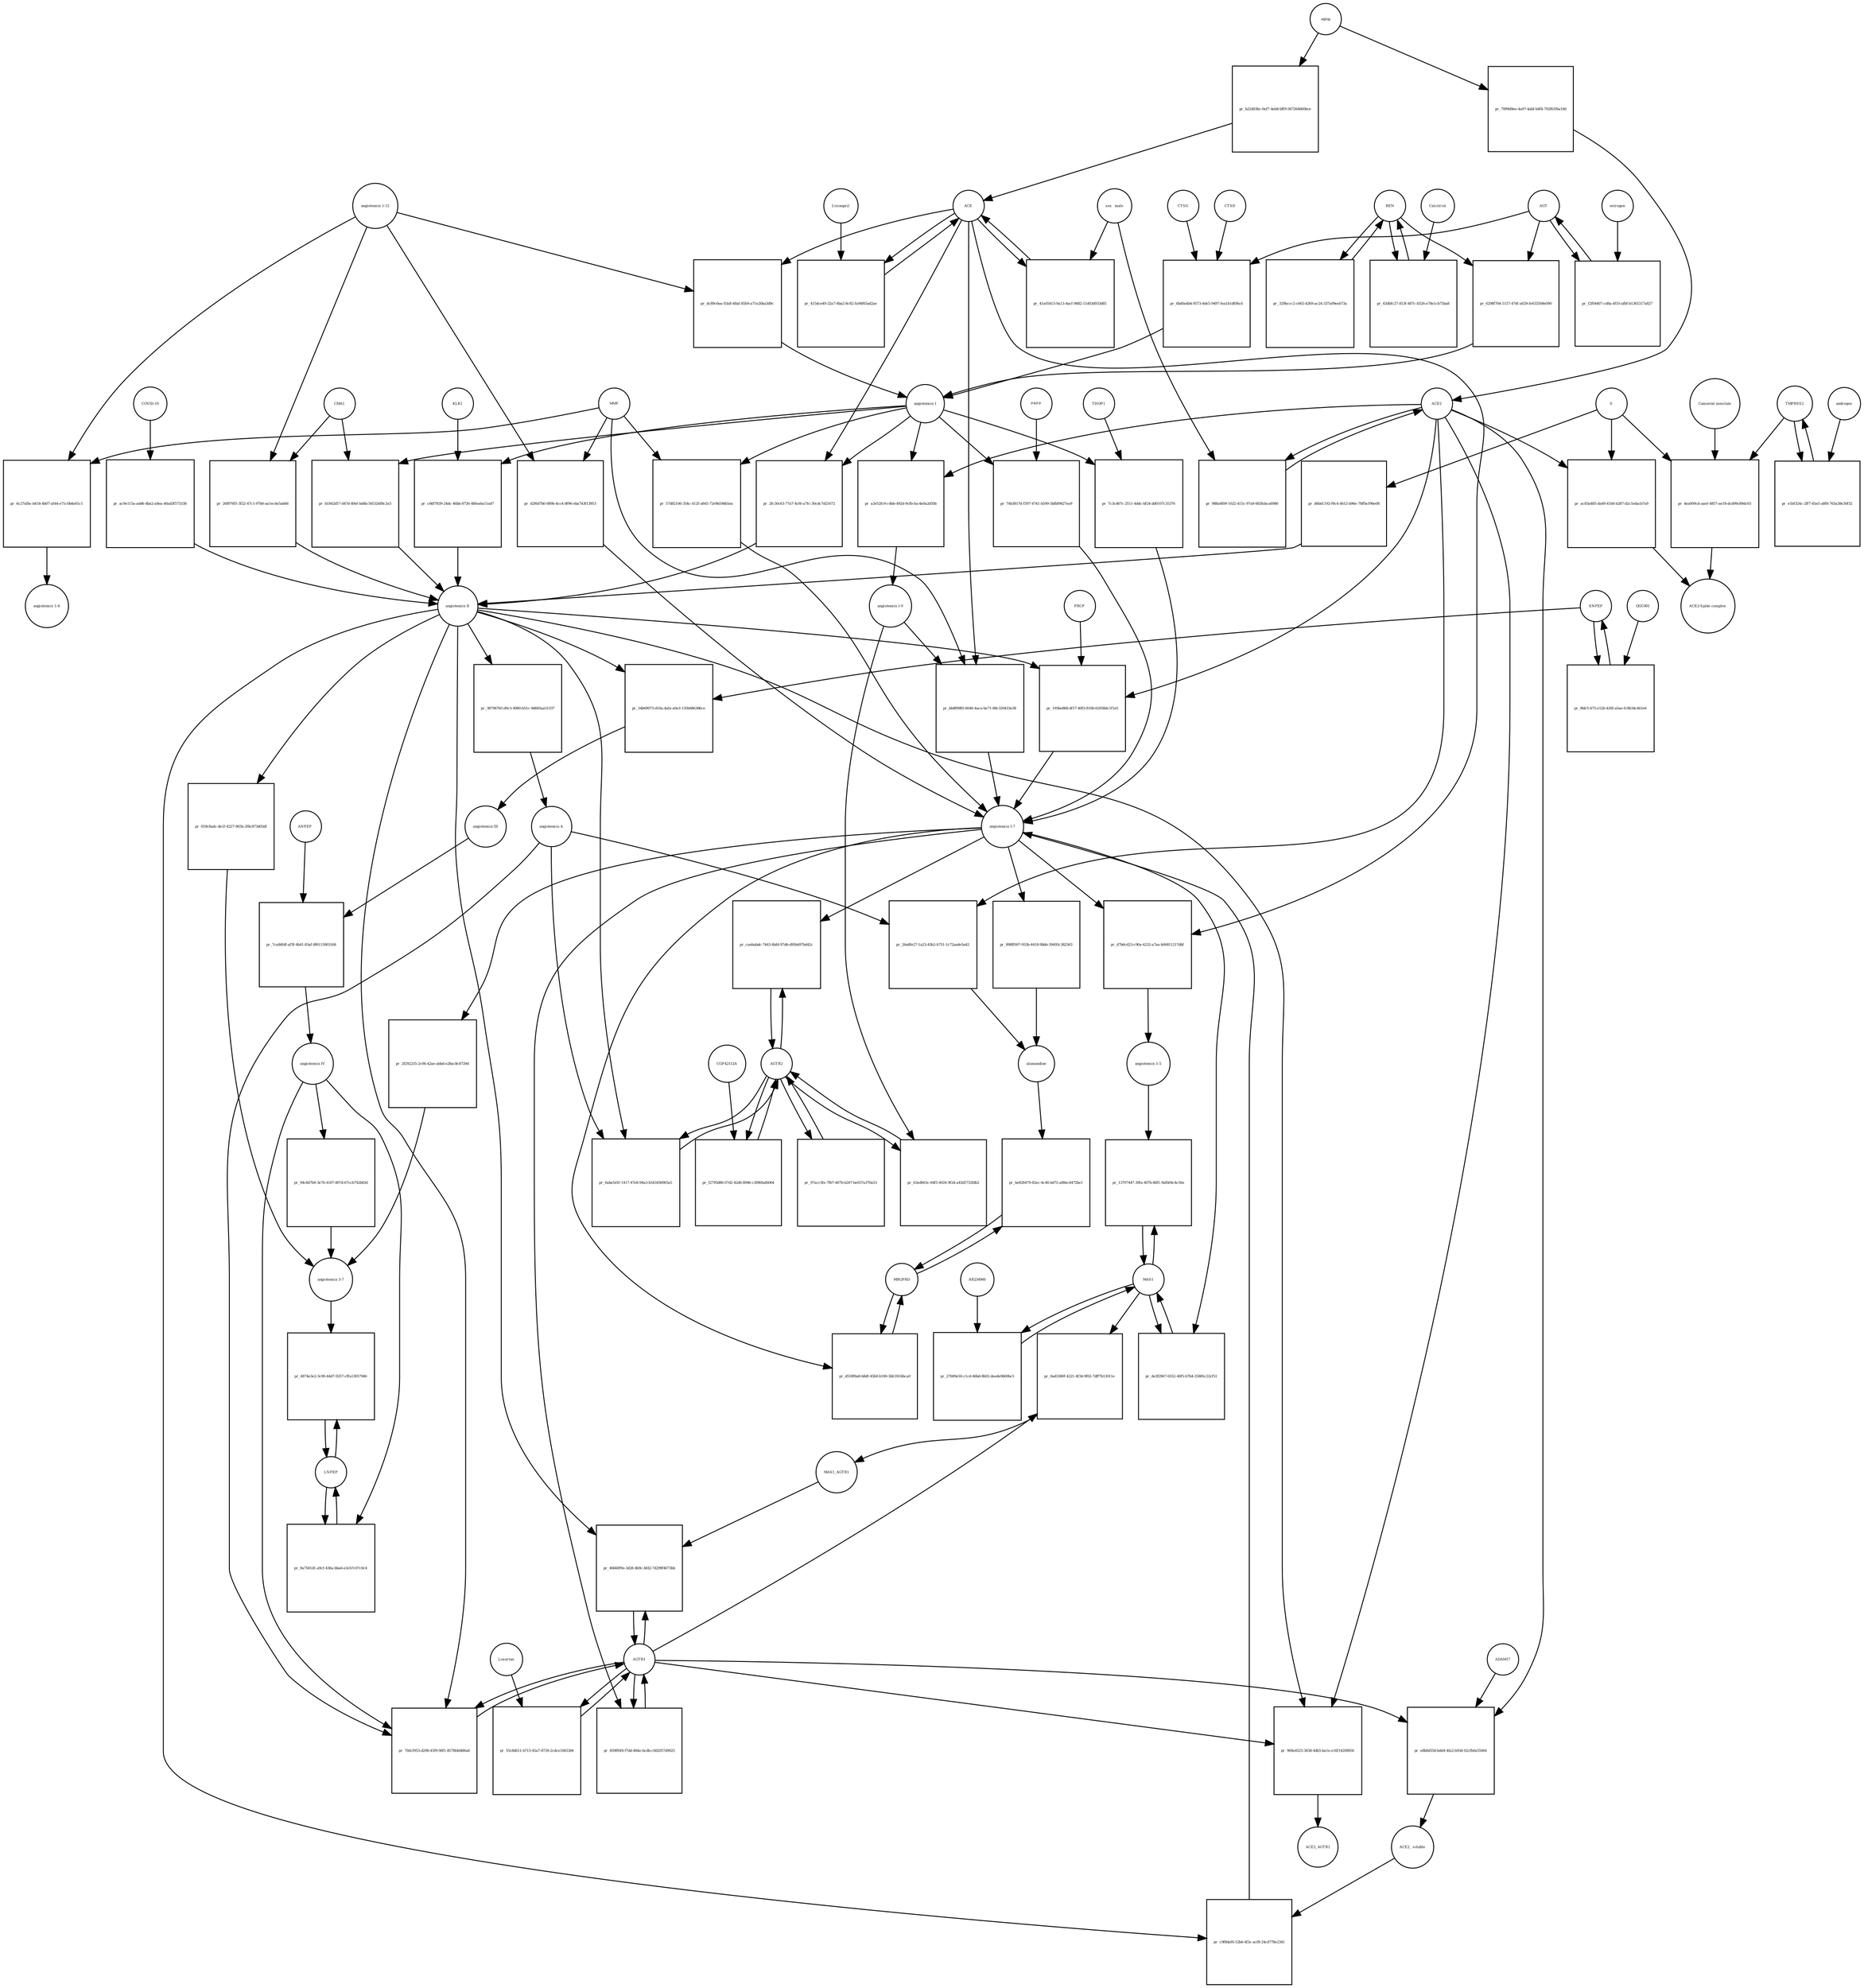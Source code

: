 strict digraph  {
"angiotensin I" [annotation="urn_miriam_obo.chebi_CHEBI%3A2718", bipartite=0, cls="simple chemical", fontsize=4, label="angiotensin I", shape=circle];
"pr_2fc30c63-77a7-4cf6-a7fc-30cdc7d21672" [annotation="", bipartite=1, cls=process, fontsize=4, label="pr_2fc30c63-77a7-4cf6-a7fc-30cdc7d21672", shape=square];
"angiotensin II" [annotation="urn_miriam_obo.chebi_CHEBI%3A2718", bipartite=0, cls="simple chemical", fontsize=4, label="angiotensin II", shape=circle];
ACE [annotation="urn_miriam_hgnc_HGNC%3A2707", bipartite=0, cls=macromolecule, fontsize=4, label=ACE, shape=circle];
"pr_a3e52fc9-c4bb-492d-9cfb-fac4e0a2d50b" [annotation="", bipartite=1, cls=process, fontsize=4, label="pr_a3e52fc9-c4bb-492d-9cfb-fac4e0a2d50b", shape=square];
"angiotensin I-9" [annotation="urn_miriam_obo.chebi_CHEBI%3A80128", bipartite=0, cls="simple chemical", fontsize=4, label="angiotensin I-9", shape=circle];
ACE2 [annotation="urn_miriam_hgnc_HGNC%3A13557", bipartite=0, cls=macromolecule, fontsize=4, label=ACE2, shape=circle];
"pr_bb8f8985-6046-4aca-be71-88c320433e38" [annotation="", bipartite=1, cls=process, fontsize=4, label="pr_bb8f8985-6046-4aca-be71-88c320433e38", shape=square];
"angiotensin I-7" [annotation="urn_miriam_obo.chebi_CHEBI%3A55438", bipartite=0, cls="simple chemical", fontsize=4, label="angiotensin I-7", shape=circle];
MME [annotation="urn_miriam_hgnc_HGNC%3A7154", bipartite=0, cls=macromolecule, fontsize=4, label=MME, shape=circle];
"pr_193be868-df17-40f3-810b-62058dc1f1e5" [annotation="", bipartite=1, cls=process, fontsize=4, label="pr_193be868-df17-40f3-810b-62058dc1f1e5", shape=square];
PRCP [annotation="urn_miriam_hgnc_HGNC%3A9344", bipartite=0, cls=macromolecule, fontsize=4, label=PRCP, shape=circle];
"pr_d7b6cd23-c90a-4232-a7aa-b06811217dbf" [annotation="", bipartite=1, cls=process, fontsize=4, label="pr_d7b6cd23-c90a-4232-a7aa-b06811217dbf", shape=square];
"angiotensin 1-5" [annotation="urn_miriam_obo.chebi_CHEBI%3A80129", bipartite=0, cls="simple chemical", fontsize=4, label="angiotensin 1-5", shape=circle];
REN [annotation="urn_miriam_hgnc_HGNC%3A9958", bipartite=0, cls=macromolecule, fontsize=4, label=REN, shape=circle];
"pr_63dbfc27-813f-487c-8326-e78e1cb75ba8" [annotation="", bipartite=1, cls="omitted process", fontsize=4, label="pr_63dbfc27-813f-487c-8326-e78e1cb75ba8", shape=square];
Calcitriol [annotation="urn_miriam_obo.chebi_CHEBI%3A17823", bipartite=0, cls="simple chemical", fontsize=4, label=Calcitriol, shape=circle];
AGT [annotation="urn_miriam_hgnc_HGNC%3A333", bipartite=0, cls=macromolecule, fontsize=4, label=AGT, shape=circle];
"pr_6298f704-1157-474f-a629-fe633508e090" [annotation="", bipartite=1, cls=process, fontsize=4, label="pr_6298f704-1157-474f-a629-fe633508e090", shape=square];
"pr_57d82106-354c-412f-a845-72e9b59db5ea" [annotation="", bipartite=1, cls=process, fontsize=4, label="pr_57d82106-354c-412f-a845-72e9b59db5ea", shape=square];
MAS1 [annotation="urn_miriam_hgnc_HGNC%3A6899", bipartite=0, cls=macromolecule, fontsize=4, label=MAS1, shape=circle];
"pr_13707447-39fa-407b-86f1-9afb04c4c56e" [annotation="", bipartite=1, cls=process, fontsize=4, label="pr_13707447-39fa-407b-86f1-9afb04c4c56e", shape=square];
"pr_898ff007-953b-4418-9bbb-39493c382563" [annotation="", bipartite=1, cls=process, fontsize=4, label="pr_898ff007-953b-4418-9bbb-39493c382563", shape=square];
alamandine [annotation="", bipartite=0, cls="simple chemical", fontsize=4, label=alamandine, shape=circle];
"pr_38796765-d9c3-4980-b51c-9d665aa51337" [annotation="", bipartite=1, cls=process, fontsize=4, label="pr_38796765-d9c3-4980-b51c-9d665aa51337", shape=square];
"angiotensin A" [annotation="urn_miriam_kegg.compound_C20970", bipartite=0, cls="simple chemical", fontsize=4, label="angiotensin A", shape=circle];
"pr_26a8fe27-1a23-43b2-b751-1c72aade5a42" [annotation="", bipartite=1, cls=process, fontsize=4, label="pr_26a8fe27-1a23-43b2-b751-1c72aade5a42", shape=square];
"pr_54b69073-d10a-4afa-a0e3-135b686386ce" [annotation="", bipartite=1, cls=process, fontsize=4, label="pr_54b69073-d10a-4afa-a0e3-135b686386ce", shape=square];
"angiotensin III" [annotation="urn_miriam_obo.chebi_CHEBI%3A89666", bipartite=0, cls="simple chemical", fontsize=4, label="angiotensin III", shape=circle];
ENPEP [annotation="", bipartite=0, cls=macromolecule, fontsize=4, label=ENPEP, shape=circle];
"pr_7ca84fdf-af3f-4b41-83af-8f6115903168" [annotation="", bipartite=1, cls=process, fontsize=4, label="pr_7ca84fdf-af3f-4b41-83af-8f6115903168", shape=square];
"angiotensin IV" [annotation="urn_miriam_pubmed_32333398|urn_miriam_obo.chebi_CHEBI%3A80127", bipartite=0, cls="simple chemical", fontsize=4, label="angiotensin IV", shape=circle];
"ANPEP " [annotation="urn_miriam_hgnc_HGNC%3A500", bipartite=0, cls=macromolecule, fontsize=4, label="ANPEP ", shape=circle];
AGTR2 [annotation="urn_miriam_hgnc_HGNC%3A338", bipartite=0, cls=macromolecule, fontsize=4, label=AGTR2, shape=circle];
"pr_f2795d86-07d2-42d6-8946-c3f860afb064" [annotation="", bipartite=1, cls=process, fontsize=4, label="pr_f2795d86-07d2-42d6-8946-c3f860afb064", shape=square];
CGP42112A [annotation="urn_miriam_obo.chebi_CHEBI%3A147302", bipartite=0, cls="simple chemical", fontsize=4, label=CGP42112A, shape=circle];
"pr_329bccc2-c665-4269-ac24-337a09eeb73a" [annotation="", bipartite=1, cls=process, fontsize=4, label="pr_329bccc2-c665-4269-ac24-337a09eeb73a", shape=square];
"pr_e8b8d558-bdd4-4fa2-b93d-02cfb0a55064" [annotation="", bipartite=1, cls=process, fontsize=4, label="pr_e8b8d558-bdd4-4fa2-b93d-02cfb0a55064", shape=square];
"ACE2_ soluble" [annotation="urn_miriam_hgnc.symbol_ACE2", bipartite=0, cls=macromolecule, fontsize=4, label="ACE2_ soluble", shape=circle];
ADAM17 [annotation="urn_miriam_hgnc_HGNC%3A195", bipartite=0, cls=macromolecule, fontsize=4, label=ADAM17, shape=circle];
AGTR1 [annotation="urn_miriam_hgnc_HGNC%3A336", bipartite=0, cls=macromolecule, fontsize=4, label=AGTR1, shape=circle];
"pr_6abe5d1f-1417-47e8-94a3-b543436965a5" [annotation="", bipartite=1, cls=process, fontsize=4, label="pr_6abe5d1f-1417-47e8-94a3-b543436965a5", shape=square];
"pr_7099d9ee-4a97-4abf-b4f4-702f61f6a19d" [annotation="", bipartite=1, cls=process, fontsize=4, label="pr_7099d9ee-4a97-4abf-b4f4-702f61f6a19d", shape=square];
aging [annotation="urn_miriam_obo.go_GO%3A0007568", bipartite=0, cls=phenotype, fontsize=4, label=aging, shape=circle];
MRGPRD [annotation="urn_miriam_hgnc_HGNC%3A29626", bipartite=0, cls=macromolecule, fontsize=4, label=MRGPRD, shape=circle];
"pr_be826479-82ec-4c46-bd72-a88ec4472be1" [annotation="", bipartite=1, cls=process, fontsize=4, label="pr_be826479-82ec-4c46-bd72-a88ec4472be1", shape=square];
"pr_c9f8def6-52b6-4f3c-acf8-24cd778e2341" [annotation="", bipartite=1, cls=process, fontsize=4, label="pr_c9f8def6-52b6-4f3c-acf8-24cd778e2341", shape=square];
"pr_b22483bc-0ef7-4eb8-bff9-567264660bce" [annotation="", bipartite=1, cls=process, fontsize=4, label="pr_b22483bc-0ef7-4eb8-bff9-567264660bce", shape=square];
"pr_988a4f09-1022-415c-97a9-683fabca6986" [annotation="", bipartite=1, cls=process, fontsize=4, label="pr_988a4f09-1022-415c-97a9-683fabca6986", shape=square];
"sex_ male" [annotation=urn_miriam_mesh_D008297, bipartite=0, cls=phenotype, fontsize=4, label="sex_ male", shape=circle];
"pr_d6bd1192-f9c4-4612-b96e-78ffbcf96e08" [annotation="", bipartite=1, cls=process, fontsize=4, label="pr_d6bd1192-f9c4-4612-b96e-78ffbcf96e08", shape=square];
S [annotation="urn_miriam_uniprot_P0DTC2|urn_miriam_uniprot_P59594", bipartite=0, cls=macromolecule, fontsize=4, label=S, shape=circle];
"pr_41a05413-9a13-4acf-9882-11d03d933d85" [annotation="", bipartite=1, cls=process, fontsize=4, label="pr_41a05413-9a13-4acf-9882-11d03d933d85", shape=square];
"pr_766cf953-d298-45f9-98f1-8578fdd486a6" [annotation="", bipartite=1, cls=process, fontsize=4, label="pr_766cf953-d298-45f9-98f1-8578fdd486a6", shape=square];
"pr_969a4523-3838-4db5-ba1e-e16f14208956" [annotation="", bipartite=1, cls=process, fontsize=4, label="pr_969a4523-3838-4db5-ba1e-e16f14208956", shape=square];
ACE2_AGTR1 [annotation=urn_miriam_pubmed_25225202, bipartite=0, cls=complex, fontsize=4, label=ACE2_AGTR1, shape=circle];
"pr_ac83a485-da49-41b0-b287-d2c1edacb7a9" [annotation="", bipartite=1, cls=process, fontsize=4, label="pr_ac83a485-da49-41b0-b287-d2c1edacb7a9", shape=square];
"ACE2-Spike complex" [annotation=urn_miriam_pubmed_32275855, bipartite=0, cls=complex, fontsize=4, label="ACE2-Spike complex", shape=circle];
"pr_ac9e115a-add6-4ba2-a8ea-40ad3f573338" [annotation="", bipartite=1, cls=process, fontsize=4, label="pr_ac9e115a-add6-4ba2-a8ea-40ad3f573338", shape=square];
"COVID-19" [annotation="urn_miriam_taxonomy_2697049|urn_miriam_mesh_C000657245", bipartite=0, cls=phenotype, fontsize=4, label="COVID-19", shape=circle];
"angiotensin 1-12" [annotation=urn_miriam_pubmed_27465904, bipartite=0, cls="simple chemical", fontsize=4, label="angiotensin 1-12", shape=circle];
"pr_26f876f5-3f22-47c1-97b0-aa1ec4e5ab66" [annotation="", bipartite=1, cls=process, fontsize=4, label="pr_26f876f5-3f22-47c1-97b0-aa1ec4e5ab66", shape=square];
CMA1 [annotation="urn_miriam_hgnc_HGNC%3A2097", bipartite=0, cls=macromolecule, fontsize=4, label=CMA1, shape=circle];
TMPRSS2 [annotation="urn_miriam_hgnc_HGNC%3A11876", bipartite=0, cls=macromolecule, fontsize=4, label=TMPRSS2, shape=circle];
"pr_e1bf324c-2ff7-45e5-a8f8-763a38e30f32" [annotation="", bipartite=1, cls="omitted process", fontsize=4, label="pr_e1bf324c-2ff7-45e5-a8f8-763a38e30f32", shape=square];
androgen [annotation="urn_miriam_obo.chebi_CHEBI%3A50113", bipartite=0, cls="simple chemical", fontsize=4, label=androgen, shape=circle];
"pr_f2f04407-cd8a-4f10-afbf-b1365317a827" [annotation="", bipartite=1, cls="omitted process", fontsize=4, label="pr_f2f04407-cd8a-4f10-afbf-b1365317a827", shape=square];
estrogen [annotation="urn_miriam_obo.chebi_CHEBI%3A50114", bipartite=0, cls="simple chemical", fontsize=4, label=estrogen, shape=circle];
"pr_6c27afbc-b418-4b07-af44-e71c0b4e81c1" [annotation="", bipartite=1, cls=process, fontsize=4, label="pr_6c27afbc-b418-4b07-af44-e71c0b4e81c1", shape=square];
"angiotensin 1-4" [annotation=urn_miriam_pubmed_22490446, bipartite=0, cls="simple chemical", fontsize=4, label="angiotensin 1-4", shape=circle];
"pr_0ad3380f-4221-4f34-9f02-7dff7b13011e" [annotation="", bipartite=1, cls=process, fontsize=4, label="pr_0ad3380f-4221-4f34-9f02-7dff7b13011e", shape=square];
MAS1_AGTR1 [annotation=urn_miriam_pubmed_15809376, bipartite=0, cls=complex, fontsize=4, label=MAS1_AGTR1, shape=circle];
"pr_46660f9e-3d28-4b9c-bfd2-7d299f4073bb" [annotation="", bipartite=1, cls=process, fontsize=4, label="pr_46660f9e-3d28-4b9c-bfd2-7d299f4073bb", shape=square];
"pr_415dce49-32a7-4ba2-8c82-fa94f65ad2ae" [annotation="", bipartite=1, cls=process, fontsize=4, label="pr_415dce49-32a7-4ba2-8c82-fa94f65ad2ae", shape=square];
Lisinopril [annotation="urn_miriam_obo.chebi_CHEBI%3A43755", bipartite=0, cls="simple chemical", fontsize=4, label=Lisinopril, shape=circle];
"pr_dc89c6ea-03a8-48af-85b9-a71e26ba3d9c" [annotation="", bipartite=1, cls=process, fontsize=4, label="pr_dc89c6ea-03a8-48af-85b9-a71e26ba3d9c", shape=square];
LNPEP [annotation="urn_miriam_hgnc_HGNC%3A6656", bipartite=0, cls=macromolecule, fontsize=4, label=LNPEP, shape=circle];
"pr_9a7581d1-a9cf-436a-bba6-e3cb7c07c0c4" [annotation="", bipartite=1, cls=process, fontsize=4, label="pr_9a7581d1-a9cf-436a-bba6-e3cb7c07c0c4", shape=square];
"pr_d2f6d7b0-089b-4cc4-8f96-eba743f13953" [annotation="", bipartite=1, cls=process, fontsize=4, label="pr_d2f6d7b0-089b-4cc4-8f96-eba743f13953", shape=square];
"pr_27b99e50-c1cd-46bd-8b02-deede9669bc5" [annotation="", bipartite=1, cls=process, fontsize=4, label="pr_27b99e50-c1cd-46bd-8b02-deede9669bc5", shape=square];
AR234960 [annotation="urn_miriam_pubchem.compound_146025955", bipartite=0, cls="simple chemical", fontsize=4, label=AR234960, shape=circle];
"pr_9bb7c475-e12b-426f-a5ae-fc9b34c461e6" [annotation="", bipartite=1, cls=process, fontsize=4, label="pr_9bb7c475-e12b-426f-a5ae-fc9b34c461e6", shape=square];
QGC001 [annotation=urn_miriam_pubmed_24337978, bipartite=0, cls="simple chemical", fontsize=4, label=QGC001, shape=circle];
"pr_6bd0a4b4-9573-4de5-9497-fea1b1df06cd" [annotation="", bipartite=1, cls=process, fontsize=4, label="pr_6bd0a4b4-9573-4de5-9497-fea1b1df06cd", shape=square];
CTSD [annotation="urn_miriam_hgnc_HGNC%3A2529", bipartite=0, cls=macromolecule, fontsize=4, label=CTSD, shape=circle];
CTSG [annotation="urn_miriam_hgnc_HGNC%3A2532", bipartite=0, cls=macromolecule, fontsize=4, label=CTSG, shape=circle];
"pr_b1842d57-d47d-49ef-bd4b-565326f8c2e3" [annotation="", bipartite=1, cls=process, fontsize=4, label="pr_b1842d57-d47d-49ef-bd4b-565326f8c2e3", shape=square];
"pr_c66f7839-24dc-46bb-8726-48fea6a11ad7" [annotation="", bipartite=1, cls=process, fontsize=4, label="pr_c66f7839-24dc-46bb-8726-48fea6a11ad7", shape=square];
KLK1 [annotation="urn_miriam_hgnc_HGNC%3A6357|urn_miriam_pubmed_6555043", bipartite=0, cls=macromolecule, fontsize=4, label=KLK1, shape=circle];
"pr_7c3cd67c-2511-4ddc-bf24-dd0107c35376" [annotation="", bipartite=1, cls=process, fontsize=4, label="pr_7c3cd67c-2511-4ddc-bf24-dd0107c35376", shape=square];
THOP1 [annotation="urn_miriam_hgnc_HGNC%3A11793", bipartite=0, cls=macromolecule, fontsize=4, label=THOP1, shape=circle];
"pr_74b3817d-f397-4741-b599-5bfbf9827ea9" [annotation="", bipartite=1, cls=process, fontsize=4, label="pr_74b3817d-f397-4741-b599-5bfbf9827ea9", shape=square];
PREP [annotation="urn_miriam_hgnc_HGNC%3A9358", bipartite=0, cls=macromolecule, fontsize=4, label=PREP, shape=circle];
"pr_55c8d611-b715-45a7-8739-2cdce1683384" [annotation="", bipartite=1, cls=process, fontsize=4, label="pr_55c8d611-b715-45a7-8739-2cdce1683384", shape=square];
Losartan [annotation="urn_miriam_obo.chebi_CHEBI%3A6541", bipartite=0, cls="simple chemical", fontsize=4, label=Losartan, shape=circle];
"pr_859ff6f4-f7dd-484e-bcdb-c0d2057d9025" [annotation="", bipartite=1, cls=process, fontsize=4, label="pr_859ff6f4-f7dd-484e-bcdb-c0d2057d9025", shape=square];
"pr_97acc5fe-7fb7-467b-b247-be037a370a53" [annotation="", bipartite=1, cls=process, fontsize=4, label="pr_97acc5fe-7fb7-467b-b247-be037a370a53", shape=square];
"pr_caebabdc-7443-4bfd-97d6-d95b497bd42c" [annotation="", bipartite=1, cls=process, fontsize=4, label="pr_caebabdc-7443-4bfd-97d6-d95b497bd42c", shape=square];
"pr_63ed063c-64f5-4924-9f2d-a43d5732fdb2" [annotation="", bipartite=1, cls=process, fontsize=4, label="pr_63ed063c-64f5-4924-9f2d-a43d5732fdb2", shape=square];
"pr_de3f2967-6552-40f5-b7b4-25885c22cf51" [annotation="", bipartite=1, cls=process, fontsize=4, label="pr_de3f2967-6552-40f5-b7b4-25885c22cf51", shape=square];
"pr_d559f8a8-b8df-45b9-b189-3bfcf416bca0" [annotation="", bipartite=1, cls=process, fontsize=4, label="pr_d559f8a8-b8df-45b9-b189-3bfcf416bca0", shape=square];
"pr_2f292235-2c06-42ae-abbd-e28ac8c8729d" [annotation="", bipartite=1, cls=process, fontsize=4, label="pr_2f292235-2c06-42ae-abbd-e28ac8c8729d", shape=square];
"angiotensin 3-7" [annotation=urn_miriam_pubmed_30934934, bipartite=0, cls="simple chemical", fontsize=4, label="angiotensin 3-7", shape=circle];
"pr_059c8adc-de1f-4227-965b-2f8c873d03df" [annotation="", bipartite=1, cls=process, fontsize=4, label="pr_059c8adc-de1f-4227-965b-2f8c873d03df", shape=square];
"pr_94c8d7b9-3e76-4167-807d-67ccb742b82d" [annotation="", bipartite=1, cls=process, fontsize=4, label="pr_94c8d7b9-3e76-4167-807d-67ccb742b82d", shape=square];
"pr_4ea009cd-aaef-4857-ae18-dcd99c89dc03" [annotation="", bipartite=1, cls="omitted process", fontsize=4, label="pr_4ea009cd-aaef-4857-ae18-dcd99c89dc03", shape=square];
"Camostat mesilate" [annotation="urn_miriam_obo.chebi_CHEBI%3A135632", bipartite=0, cls="simple chemical", fontsize=4, label="Camostat mesilate", shape=circle];
"pr_4874e3e2-3c90-44d7-9257-cffa13057946" [annotation="", bipartite=1, cls=process, fontsize=4, label="pr_4874e3e2-3c90-44d7-9257-cffa13057946", shape=square];
"angiotensin I" -> "pr_2fc30c63-77a7-4cf6-a7fc-30cdc7d21672"  [annotation="", interaction_type=consumption];
"angiotensin I" -> "pr_a3e52fc9-c4bb-492d-9cfb-fac4e0a2d50b"  [annotation="", interaction_type=consumption];
"angiotensin I" -> "pr_57d82106-354c-412f-a845-72e9b59db5ea"  [annotation="", interaction_type=consumption];
"angiotensin I" -> "pr_b1842d57-d47d-49ef-bd4b-565326f8c2e3"  [annotation="", interaction_type=consumption];
"angiotensin I" -> "pr_c66f7839-24dc-46bb-8726-48fea6a11ad7"  [annotation="", interaction_type=consumption];
"angiotensin I" -> "pr_7c3cd67c-2511-4ddc-bf24-dd0107c35376"  [annotation="", interaction_type=consumption];
"angiotensin I" -> "pr_74b3817d-f397-4741-b599-5bfbf9827ea9"  [annotation="", interaction_type=consumption];
"pr_2fc30c63-77a7-4cf6-a7fc-30cdc7d21672" -> "angiotensin II"  [annotation="", interaction_type=production];
"angiotensin II" -> "pr_193be868-df17-40f3-810b-62058dc1f1e5"  [annotation="", interaction_type=consumption];
"angiotensin II" -> "pr_38796765-d9c3-4980-b51c-9d665aa51337"  [annotation="", interaction_type=consumption];
"angiotensin II" -> "pr_54b69073-d10a-4afa-a0e3-135b686386ce"  [annotation="", interaction_type=consumption];
"angiotensin II" -> "pr_6abe5d1f-1417-47e8-94a3-b543436965a5"  [annotation="urn_miriam_pubmed_17630322|urn_miriam_taxonomy_9606|urn_miriam_pubmed_17138938", interaction_type=stimulation];
"angiotensin II" -> "pr_c9f8def6-52b6-4f3c-acf8-24cd778e2341"  [annotation="", interaction_type=consumption];
"angiotensin II" -> "pr_766cf953-d298-45f9-98f1-8578fdd486a6"  [annotation="urn_miriam_pubmed_17630322|urn_miriam_taxonomy_40674|urn_miriam_pubmed_26497614|urn_miriam_pubmed_32333398|urn_miriam_pubmed_17138938", interaction_type=stimulation];
"angiotensin II" -> "pr_969a4523-3838-4db5-ba1e-e16f14208956"  [annotation="urn_miriam_pubmed_25225202|urn_miriam_taxonomy_40674", interaction_type=inhibition];
"angiotensin II" -> "pr_46660f9e-3d28-4b9c-bfd2-7d299f4073bb"  [annotation="urn_miriam_pubmed_15809376|urn_miriam_taxonomy_40674", interaction_type=stimulation];
"angiotensin II" -> "pr_059c8adc-de1f-4227-965b-2f8c873d03df"  [annotation="", interaction_type=consumption];
ACE -> "pr_2fc30c63-77a7-4cf6-a7fc-30cdc7d21672"  [annotation="urn_miriam_taxonomy_9606|urn_miriam_pubmed_190881|urn_miriam_pubmed_10969042", interaction_type=catalysis];
ACE -> "pr_bb8f8985-6046-4aca-be71-88c320433e38"  [annotation="urn_miriam_pubmed_15283675|urn_miriam_taxonomy_9606", interaction_type=catalysis];
ACE -> "pr_d7b6cd23-c90a-4232-a7aa-b06811217dbf"  [annotation="urn_miriam_pubmed_10969042|urn_miriam_taxonomy_9606", interaction_type=catalysis];
ACE -> "pr_41a05413-9a13-4acf-9882-11d03d933d85"  [annotation="", interaction_type=consumption];
ACE -> "pr_415dce49-32a7-4ba2-8c82-fa94f65ad2ae"  [annotation="", interaction_type=consumption];
ACE -> "pr_dc89c6ea-03a8-48af-85b9-a71e26ba3d9c"  [annotation="urn_miriam_pubmed_22490446|urn_miriam_taxonomy_10116", interaction_type=catalysis];
"pr_a3e52fc9-c4bb-492d-9cfb-fac4e0a2d50b" -> "angiotensin I-9"  [annotation="", interaction_type=production];
"angiotensin I-9" -> "pr_bb8f8985-6046-4aca-be71-88c320433e38"  [annotation="", interaction_type=consumption];
"angiotensin I-9" -> "pr_63ed063c-64f5-4924-9f2d-a43d5732fdb2"  [annotation="urn_miriam_pubmed_30048754|urn_miriam_taxonomy_10116", interaction_type=stimulation];
ACE2 -> "pr_a3e52fc9-c4bb-492d-9cfb-fac4e0a2d50b"  [annotation="urn_miriam_pubmed_10969042|urn_miriam_taxonomy_9606", interaction_type=catalysis];
ACE2 -> "pr_193be868-df17-40f3-810b-62058dc1f1e5"  [annotation="urn_miriam_taxonomy_10090|urn_miriam_pubmed_23392115", interaction_type=catalysis];
ACE2 -> "pr_26a8fe27-1a23-43b2-b751-1c72aade5a42"  [annotation="urn_miriam_pubmed_23446738|urn_miriam_taxonomy_9606", interaction_type=catalysis];
ACE2 -> "pr_e8b8d558-bdd4-4fa2-b93d-02cfb0a55064"  [annotation="", interaction_type=consumption];
ACE2 -> "pr_988a4f09-1022-415c-97a9-683fabca6986"  [annotation="", interaction_type=consumption];
ACE2 -> "pr_969a4523-3838-4db5-ba1e-e16f14208956"  [annotation="", interaction_type=consumption];
ACE2 -> "pr_ac83a485-da49-41b0-b287-d2c1edacb7a9"  [annotation="", interaction_type=consumption];
"pr_bb8f8985-6046-4aca-be71-88c320433e38" -> "angiotensin I-7"  [annotation="", interaction_type=production];
"angiotensin I-7" -> "pr_d7b6cd23-c90a-4232-a7aa-b06811217dbf"  [annotation="", interaction_type=consumption];
"angiotensin I-7" -> "pr_898ff007-953b-4418-9bbb-39493c382563"  [annotation="", interaction_type=consumption];
"angiotensin I-7" -> "pr_859ff6f4-f7dd-484e-bcdb-c0d2057d9025"  [annotation="urn_miriam_pubmed_29928987|urn_miriam_taxonomy_9606", interaction_type=inhibition];
"angiotensin I-7" -> "pr_caebabdc-7443-4bfd-97d6-d95b497bd42c"  [annotation="urn_miriam_pubmed_15767466|urn_miriam_taxonomy_10116", interaction_type=stimulation];
"angiotensin I-7" -> "pr_de3f2967-6552-40f5-b7b4-25885c22cf51"  [annotation="urn_miriam_pubmed_27217404|urn_miriam_taxonomy_9606", interaction_type=stimulation];
"angiotensin I-7" -> "pr_d559f8a8-b8df-45b9-b189-3bfcf416bca0"  [annotation="urn_miriam_pubmed_27217404|urn_miriam_taxonomy_9606", interaction_type=stimulation];
"angiotensin I-7" -> "pr_2f292235-2c06-42ae-abbd-e28ac8c8729d"  [annotation="", interaction_type=consumption];
MME -> "pr_bb8f8985-6046-4aca-be71-88c320433e38"  [annotation="urn_miriam_pubmed_15283675|urn_miriam_taxonomy_9606", interaction_type=catalysis];
MME -> "pr_57d82106-354c-412f-a845-72e9b59db5ea"  [annotation="urn_miriam_taxonomy_9606|urn_miriam_pubmed_15283675", interaction_type=catalysis];
MME -> "pr_6c27afbc-b418-4b07-af44-e71c0b4e81c1"  [annotation="urn_miriam_pubmed_22490446|urn_miriam_taxonomy_10116", interaction_type=catalysis];
MME -> "pr_d2f6d7b0-089b-4cc4-8f96-eba743f13953"  [annotation="urn_miriam_pubmed_22490446|urn_miriam_taxonomy_10116", interaction_type=catalysis];
"pr_193be868-df17-40f3-810b-62058dc1f1e5" -> "angiotensin I-7"  [annotation="", interaction_type=production];
PRCP -> "pr_193be868-df17-40f3-810b-62058dc1f1e5"  [annotation="urn_miriam_taxonomy_10090|urn_miriam_pubmed_23392115", interaction_type=catalysis];
"pr_d7b6cd23-c90a-4232-a7aa-b06811217dbf" -> "angiotensin 1-5"  [annotation="", interaction_type=production];
"angiotensin 1-5" -> "pr_13707447-39fa-407b-86f1-9afb04c4c56e"  [annotation="urn_miriam_pubmed_27660028|urn_miriam_taxonomy_10116|urn_miriam_taxonomy_9606|urn_miriam_pubmed_27217404", interaction_type=stimulation];
REN -> "pr_63dbfc27-813f-487c-8326-e78e1cb75ba8"  [annotation="", interaction_type=consumption];
REN -> "pr_6298f704-1157-474f-a629-fe633508e090"  [annotation="urn_miriam_pubmed_10585461|urn_miriam_pubmed_30934934|urn_miriam_pubmed_6172448|urn_miriam_taxonomy_9606", interaction_type=catalysis];
REN -> "pr_329bccc2-c665-4269-ac24-337a09eeb73a"  [annotation="", interaction_type=consumption];
"pr_63dbfc27-813f-487c-8326-e78e1cb75ba8" -> REN  [annotation="", interaction_type=production];
Calcitriol -> "pr_63dbfc27-813f-487c-8326-e78e1cb75ba8"  [annotation="", interaction_type=inhibition];
AGT -> "pr_6298f704-1157-474f-a629-fe633508e090"  [annotation="", interaction_type=consumption];
AGT -> "pr_f2f04407-cd8a-4f10-afbf-b1365317a827"  [annotation="", interaction_type=consumption];
AGT -> "pr_6bd0a4b4-9573-4de5-9497-fea1b1df06cd"  [annotation="", interaction_type=consumption];
"pr_6298f704-1157-474f-a629-fe633508e090" -> "angiotensin I"  [annotation="", interaction_type=production];
"pr_57d82106-354c-412f-a845-72e9b59db5ea" -> "angiotensin I-7"  [annotation="", interaction_type=production];
MAS1 -> "pr_13707447-39fa-407b-86f1-9afb04c4c56e"  [annotation="", interaction_type=consumption];
MAS1 -> "pr_0ad3380f-4221-4f34-9f02-7dff7b13011e"  [annotation="", interaction_type=consumption];
MAS1 -> "pr_27b99e50-c1cd-46bd-8b02-deede9669bc5"  [annotation="", interaction_type=consumption];
MAS1 -> "pr_de3f2967-6552-40f5-b7b4-25885c22cf51"  [annotation="", interaction_type=consumption];
"pr_13707447-39fa-407b-86f1-9afb04c4c56e" -> MAS1  [annotation="", interaction_type=production];
"pr_898ff007-953b-4418-9bbb-39493c382563" -> alamandine  [annotation="", interaction_type=production];
alamandine -> "pr_be826479-82ec-4c46-bd72-a88ec4472be1"  [annotation="urn_miriam_pubmed_23446738|urn_miriam_taxonomy_9606", interaction_type=stimulation];
"pr_38796765-d9c3-4980-b51c-9d665aa51337" -> "angiotensin A"  [annotation="", interaction_type=production];
"angiotensin A" -> "pr_26a8fe27-1a23-43b2-b751-1c72aade5a42"  [annotation="", interaction_type=consumption];
"angiotensin A" -> "pr_6abe5d1f-1417-47e8-94a3-b543436965a5"  [annotation="urn_miriam_pubmed_17630322|urn_miriam_taxonomy_9606|urn_miriam_pubmed_17138938", interaction_type=stimulation];
"angiotensin A" -> "pr_766cf953-d298-45f9-98f1-8578fdd486a6"  [annotation="urn_miriam_pubmed_17630322|urn_miriam_taxonomy_40674|urn_miriam_pubmed_26497614|urn_miriam_pubmed_32333398|urn_miriam_pubmed_17138938", interaction_type=stimulation];
"pr_26a8fe27-1a23-43b2-b751-1c72aade5a42" -> alamandine  [annotation="", interaction_type=production];
"pr_54b69073-d10a-4afa-a0e3-135b686386ce" -> "angiotensin III"  [annotation="", interaction_type=production];
"angiotensin III" -> "pr_7ca84fdf-af3f-4b41-83af-8f6115903168"  [annotation="", interaction_type=consumption];
ENPEP -> "pr_54b69073-d10a-4afa-a0e3-135b686386ce"  [annotation="urn_miriam_pubmed_8876246|urn_miriam_taxonomy_10090", interaction_type=catalysis];
ENPEP -> "pr_9bb7c475-e12b-426f-a5ae-fc9b34c461e6"  [annotation="", interaction_type=consumption];
"pr_7ca84fdf-af3f-4b41-83af-8f6115903168" -> "angiotensin IV"  [annotation="", interaction_type=production];
"angiotensin IV" -> "pr_766cf953-d298-45f9-98f1-8578fdd486a6"  [annotation="urn_miriam_pubmed_17630322|urn_miriam_taxonomy_40674|urn_miriam_pubmed_26497614|urn_miriam_pubmed_32333398|urn_miriam_pubmed_17138938", interaction_type=stimulation];
"angiotensin IV" -> "pr_9a7581d1-a9cf-436a-bba6-e3cb7c07c0c4"  [annotation="urn_miriam_pubmed_11707427|urn_miriam_taxonomy_10090", interaction_type=stimulation];
"angiotensin IV" -> "pr_94c8d7b9-3e76-4167-807d-67ccb742b82d"  [annotation="", interaction_type=consumption];
"ANPEP " -> "pr_7ca84fdf-af3f-4b41-83af-8f6115903168"  [annotation="urn_miriam_pubmed_8876246|urn_miriam_taxonomy_10090", interaction_type=catalysis];
AGTR2 -> "pr_f2795d86-07d2-42d6-8946-c3f860afb064"  [annotation="", interaction_type=consumption];
AGTR2 -> "pr_6abe5d1f-1417-47e8-94a3-b543436965a5"  [annotation="", interaction_type=consumption];
AGTR2 -> "pr_97acc5fe-7fb7-467b-b247-be037a370a53"  [annotation="", interaction_type=consumption];
AGTR2 -> "pr_caebabdc-7443-4bfd-97d6-d95b497bd42c"  [annotation="", interaction_type=consumption];
AGTR2 -> "pr_63ed063c-64f5-4924-9f2d-a43d5732fdb2"  [annotation="", interaction_type=consumption];
"pr_f2795d86-07d2-42d6-8946-c3f860afb064" -> AGTR2  [annotation="", interaction_type=production];
CGP42112A -> "pr_f2795d86-07d2-42d6-8946-c3f860afb064"  [annotation=urn_miriam_pubmed_25014541, interaction_type=stimulation];
"pr_329bccc2-c665-4269-ac24-337a09eeb73a" -> REN  [annotation="", interaction_type=production];
"pr_e8b8d558-bdd4-4fa2-b93d-02cfb0a55064" -> "ACE2_ soluble"  [annotation="", interaction_type=production];
"ACE2_ soluble" -> "pr_c9f8def6-52b6-4f3c-acf8-24cd778e2341"  [annotation="urn_miriam_pubmed_28512108|urn_miriam_taxonomy_9606", interaction_type=stimulation];
ADAM17 -> "pr_e8b8d558-bdd4-4fa2-b93d-02cfb0a55064"  [annotation="urn_miriam_pubmed_24227843|urn_miriam_taxonomy_9606|urn_miriam_pubmed_32333398|urn_miriam_pubmed_28512108", interaction_type=catalysis];
AGTR1 -> "pr_e8b8d558-bdd4-4fa2-b93d-02cfb0a55064"  [annotation="urn_miriam_pubmed_24227843|urn_miriam_taxonomy_9606|urn_miriam_pubmed_32333398|urn_miriam_pubmed_28512108", interaction_type=stimulation];
AGTR1 -> "pr_766cf953-d298-45f9-98f1-8578fdd486a6"  [annotation="", interaction_type=consumption];
AGTR1 -> "pr_969a4523-3838-4db5-ba1e-e16f14208956"  [annotation="", interaction_type=consumption];
AGTR1 -> "pr_0ad3380f-4221-4f34-9f02-7dff7b13011e"  [annotation="", interaction_type=consumption];
AGTR1 -> "pr_46660f9e-3d28-4b9c-bfd2-7d299f4073bb"  [annotation="", interaction_type=consumption];
AGTR1 -> "pr_55c8d611-b715-45a7-8739-2cdce1683384"  [annotation="", interaction_type=consumption];
AGTR1 -> "pr_859ff6f4-f7dd-484e-bcdb-c0d2057d9025"  [annotation="", interaction_type=consumption];
"pr_6abe5d1f-1417-47e8-94a3-b543436965a5" -> AGTR2  [annotation="", interaction_type=production];
"pr_7099d9ee-4a97-4abf-b4f4-702f61f6a19d" -> ACE2  [annotation="", interaction_type=production];
aging -> "pr_7099d9ee-4a97-4abf-b4f4-702f61f6a19d"  [annotation="urn_miriam_pubmed_20689271|urn_miriam_taxonomy_10116", interaction_type=inhibition];
aging -> "pr_b22483bc-0ef7-4eb8-bff9-567264660bce"  [annotation="urn_miriam_pubmed_20689271|urn_miriam_taxonomy_10116", interaction_type=stimulation];
MRGPRD -> "pr_be826479-82ec-4c46-bd72-a88ec4472be1"  [annotation="", interaction_type=consumption];
MRGPRD -> "pr_d559f8a8-b8df-45b9-b189-3bfcf416bca0"  [annotation="", interaction_type=consumption];
"pr_be826479-82ec-4c46-bd72-a88ec4472be1" -> MRGPRD  [annotation="", interaction_type=production];
"pr_c9f8def6-52b6-4f3c-acf8-24cd778e2341" -> "angiotensin I-7"  [annotation="", interaction_type=production];
"pr_b22483bc-0ef7-4eb8-bff9-567264660bce" -> ACE  [annotation="", interaction_type=production];
"pr_988a4f09-1022-415c-97a9-683fabca6986" -> ACE2  [annotation="", interaction_type=production];
"sex_ male" -> "pr_988a4f09-1022-415c-97a9-683fabca6986"  [annotation="urn_miriam_pubmed_26171856|urn_miriam_taxonomy_10116", interaction_type=stimulation];
"sex_ male" -> "pr_41a05413-9a13-4acf-9882-11d03d933d85"  [annotation="urn_miriam_pubmed_26171856|urn_miriam_taxonomy_10116", interaction_type=stimulation];
"pr_d6bd1192-f9c4-4612-b96e-78ffbcf96e08" -> "angiotensin II"  [annotation="", interaction_type=production];
S -> "pr_d6bd1192-f9c4-4612-b96e-78ffbcf96e08"  [annotation="urn_miriam_pubmed_16007097|urn_miriam_taxonomy_10090", interaction_type=stimulation];
S -> "pr_ac83a485-da49-41b0-b287-d2c1edacb7a9"  [annotation="", interaction_type=consumption];
S -> "pr_4ea009cd-aaef-4857-ae18-dcd99c89dc03"  [annotation="", interaction_type=consumption];
"pr_41a05413-9a13-4acf-9882-11d03d933d85" -> ACE  [annotation="", interaction_type=production];
"pr_766cf953-d298-45f9-98f1-8578fdd486a6" -> AGTR1  [annotation="", interaction_type=production];
"pr_969a4523-3838-4db5-ba1e-e16f14208956" -> ACE2_AGTR1  [annotation="", interaction_type=production];
"pr_ac83a485-da49-41b0-b287-d2c1edacb7a9" -> "ACE2-Spike complex"  [annotation="", interaction_type=production];
"pr_ac9e115a-add6-4ba2-a8ea-40ad3f573338" -> "angiotensin II"  [annotation="", interaction_type=production];
"COVID-19" -> "pr_ac9e115a-add6-4ba2-a8ea-40ad3f573338"  [annotation="urn_miriam_pubmed_32048163|urn_miriam_taxonomy_9606", interaction_type=stimulation];
"angiotensin 1-12" -> "pr_26f876f5-3f22-47c1-97b0-aa1ec4e5ab66"  [annotation="", interaction_type=consumption];
"angiotensin 1-12" -> "pr_6c27afbc-b418-4b07-af44-e71c0b4e81c1"  [annotation="", interaction_type=consumption];
"angiotensin 1-12" -> "pr_dc89c6ea-03a8-48af-85b9-a71e26ba3d9c"  [annotation="", interaction_type=consumption];
"angiotensin 1-12" -> "pr_d2f6d7b0-089b-4cc4-8f96-eba743f13953"  [annotation="", interaction_type=consumption];
"pr_26f876f5-3f22-47c1-97b0-aa1ec4e5ab66" -> "angiotensin II"  [annotation="", interaction_type=production];
CMA1 -> "pr_26f876f5-3f22-47c1-97b0-aa1ec4e5ab66"  [annotation="urn_miriam_pubmed_22180785|urn_miriam_taxonomy_9606", interaction_type=catalysis];
CMA1 -> "pr_b1842d57-d47d-49ef-bd4b-565326f8c2e3"  [annotation="urn_miriam_pubmed_2266130|urn_miriam_taxonomy_9606", interaction_type=catalysis];
TMPRSS2 -> "pr_e1bf324c-2ff7-45e5-a8f8-763a38e30f32"  [annotation="", interaction_type=consumption];
TMPRSS2 -> "pr_4ea009cd-aaef-4857-ae18-dcd99c89dc03"  [annotation="urn_miriam_pubmed_32142651|urn_miriam_taxonomy_9606", interaction_type=stimulation];
"pr_e1bf324c-2ff7-45e5-a8f8-763a38e30f32" -> TMPRSS2  [annotation="", interaction_type=production];
androgen -> "pr_e1bf324c-2ff7-45e5-a8f8-763a38e30f32"  [annotation="urn_miriam_pubmed_10485450|urn_miriam_taxonomy_9606", interaction_type=stimulation];
"pr_f2f04407-cd8a-4f10-afbf-b1365317a827" -> AGT  [annotation="", interaction_type=production];
estrogen -> "pr_f2f04407-cd8a-4f10-afbf-b1365317a827"  [annotation=urn_miriam_pubmed_30934934, interaction_type=stimulation];
"pr_6c27afbc-b418-4b07-af44-e71c0b4e81c1" -> "angiotensin 1-4"  [annotation="", interaction_type=production];
"pr_0ad3380f-4221-4f34-9f02-7dff7b13011e" -> MAS1_AGTR1  [annotation="", interaction_type=production];
MAS1_AGTR1 -> "pr_46660f9e-3d28-4b9c-bfd2-7d299f4073bb"  [annotation="urn_miriam_pubmed_15809376|urn_miriam_taxonomy_40674", interaction_type=inhibition];
"pr_46660f9e-3d28-4b9c-bfd2-7d299f4073bb" -> AGTR1  [annotation="", interaction_type=production];
"pr_415dce49-32a7-4ba2-8c82-fa94f65ad2ae" -> ACE  [annotation="", interaction_type=production];
Lisinopril -> "pr_415dce49-32a7-4ba2-8c82-fa94f65ad2ae"  [annotation=urn_miriam_pubmed_2550696, interaction_type=inhibition];
"pr_dc89c6ea-03a8-48af-85b9-a71e26ba3d9c" -> "angiotensin I"  [annotation="", interaction_type=production];
LNPEP -> "pr_9a7581d1-a9cf-436a-bba6-e3cb7c07c0c4"  [annotation="", interaction_type=consumption];
LNPEP -> "pr_4874e3e2-3c90-44d7-9257-cffa13057946"  [annotation="", interaction_type=consumption];
"pr_9a7581d1-a9cf-436a-bba6-e3cb7c07c0c4" -> LNPEP  [annotation="", interaction_type=production];
"pr_d2f6d7b0-089b-4cc4-8f96-eba743f13953" -> "angiotensin I-7"  [annotation="", interaction_type=production];
"pr_27b99e50-c1cd-46bd-8b02-deede9669bc5" -> MAS1  [annotation="", interaction_type=production];
AR234960 -> "pr_27b99e50-c1cd-46bd-8b02-deede9669bc5"  [annotation=urn_miriam_pubmed_29287092, interaction_type=stimulation];
"pr_9bb7c475-e12b-426f-a5ae-fc9b34c461e6" -> ENPEP  [annotation="", interaction_type=production];
QGC001 -> "pr_9bb7c475-e12b-426f-a5ae-fc9b34c461e6"  [annotation="", interaction_type=inhibition];
"pr_6bd0a4b4-9573-4de5-9497-fea1b1df06cd" -> "angiotensin I"  [annotation="", interaction_type=production];
CTSD -> "pr_6bd0a4b4-9573-4de5-9497-fea1b1df06cd"  [annotation="urn_miriam_pubmed_6172448|urn_miriam_taxonomy_9606", interaction_type=catalysis];
CTSG -> "pr_6bd0a4b4-9573-4de5-9497-fea1b1df06cd"  [annotation="urn_miriam_pubmed_6172448|urn_miriam_taxonomy_9606", interaction_type=catalysis];
"pr_b1842d57-d47d-49ef-bd4b-565326f8c2e3" -> "angiotensin II"  [annotation="", interaction_type=production];
"pr_c66f7839-24dc-46bb-8726-48fea6a11ad7" -> "angiotensin II"  [annotation="", interaction_type=production];
KLK1 -> "pr_c66f7839-24dc-46bb-8726-48fea6a11ad7"  [annotation="urn_miriam_taxonomy_9823|urn_miriam_pubmed_6555043", interaction_type=catalysis];
"pr_7c3cd67c-2511-4ddc-bf24-dd0107c35376" -> "angiotensin I-7"  [annotation="", interaction_type=production];
THOP1 -> "pr_7c3cd67c-2511-4ddc-bf24-dd0107c35376"  [annotation="urn_miriam_pubmed_24041943|urn_miriam_taxonomy_10116", interaction_type=catalysis];
"pr_74b3817d-f397-4741-b599-5bfbf9827ea9" -> "angiotensin I-7"  [annotation="", interaction_type=production];
PREP -> "pr_74b3817d-f397-4741-b599-5bfbf9827ea9"  [annotation="urn_miriam_pubmed_23463883|urn_miriam_taxonomy_40674", interaction_type=catalysis];
"pr_55c8d611-b715-45a7-8739-2cdce1683384" -> AGTR1  [annotation="", interaction_type=production];
Losartan -> "pr_55c8d611-b715-45a7-8739-2cdce1683384"  [annotation="urn_miriam_pubmed_24530803|urn_miriam_taxonomy_8355", interaction_type=inhibition];
"pr_859ff6f4-f7dd-484e-bcdb-c0d2057d9025" -> AGTR1  [annotation="", interaction_type=production];
"pr_97acc5fe-7fb7-467b-b247-be037a370a53" -> AGTR2  [annotation="", interaction_type=production];
"pr_caebabdc-7443-4bfd-97d6-d95b497bd42c" -> AGTR2  [annotation="", interaction_type=production];
"pr_63ed063c-64f5-4924-9f2d-a43d5732fdb2" -> AGTR2  [annotation="", interaction_type=production];
"pr_de3f2967-6552-40f5-b7b4-25885c22cf51" -> MAS1  [annotation="", interaction_type=production];
"pr_d559f8a8-b8df-45b9-b189-3bfcf416bca0" -> MRGPRD  [annotation="", interaction_type=production];
"pr_2f292235-2c06-42ae-abbd-e28ac8c8729d" -> "angiotensin 3-7"  [annotation="", interaction_type=production];
"angiotensin 3-7" -> "pr_4874e3e2-3c90-44d7-9257-cffa13057946"  [annotation=urn_miriam_pubmed_30934934, interaction_type=stimulation];
"pr_059c8adc-de1f-4227-965b-2f8c873d03df" -> "angiotensin 3-7"  [annotation="", interaction_type=production];
"pr_94c8d7b9-3e76-4167-807d-67ccb742b82d" -> "angiotensin 3-7"  [annotation="", interaction_type=production];
"pr_4ea009cd-aaef-4857-ae18-dcd99c89dc03" -> "ACE2-Spike complex"  [annotation="", interaction_type=production];
"Camostat mesilate" -> "pr_4ea009cd-aaef-4857-ae18-dcd99c89dc03"  [annotation="urn_miriam_pubmed_32142651|urn_miriam_taxonomy_9606", interaction_type=inhibition];
"pr_4874e3e2-3c90-44d7-9257-cffa13057946" -> LNPEP  [annotation="", interaction_type=production];
}
